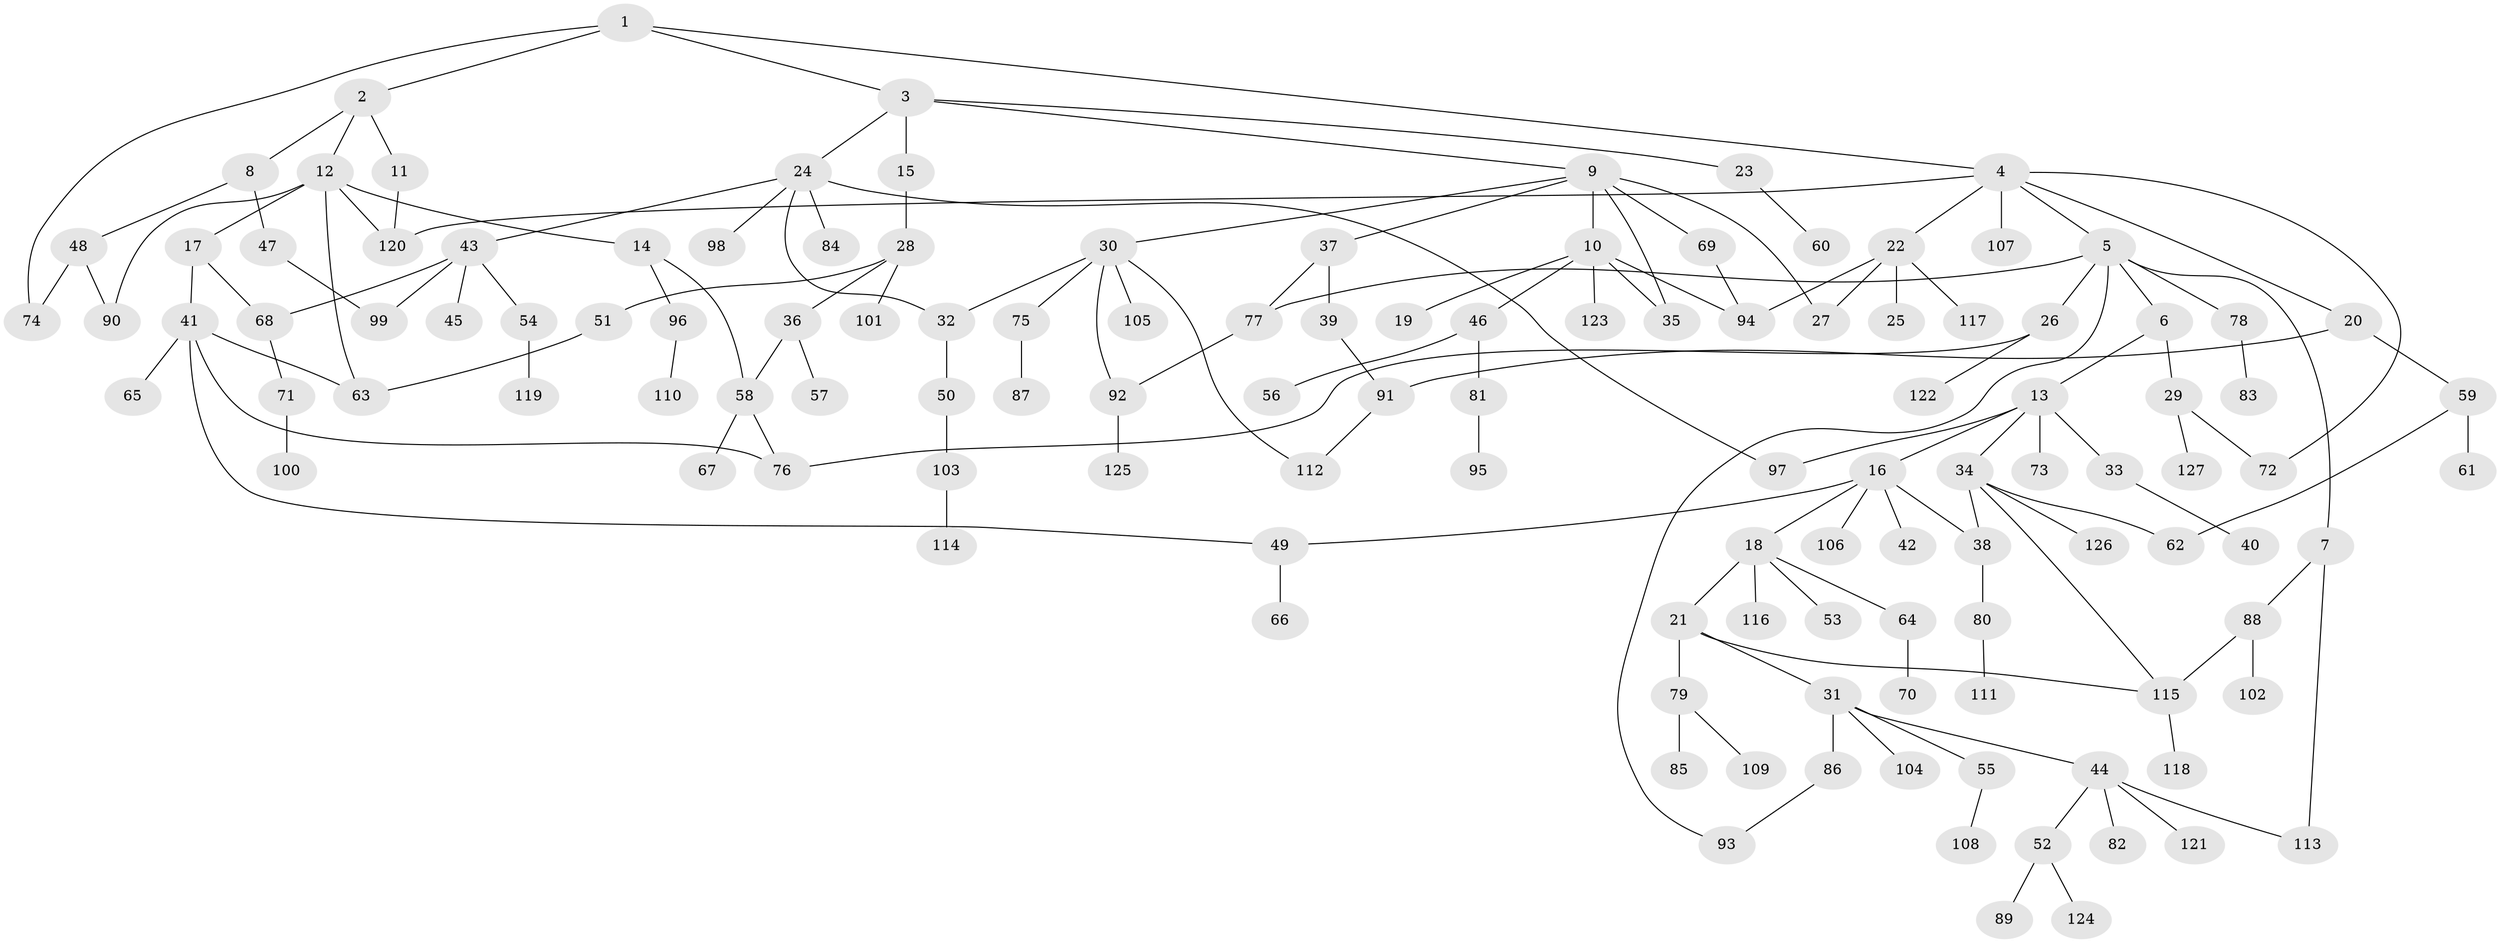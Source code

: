 // coarse degree distribution, {7: 0.02247191011235955, 3: 0.2247191011235955, 4: 0.0898876404494382, 6: 0.02247191011235955, 5: 0.10112359550561797, 2: 0.25842696629213485, 1: 0.2808988764044944}
// Generated by graph-tools (version 1.1) at 2025/36/03/04/25 23:36:04]
// undirected, 127 vertices, 155 edges
graph export_dot {
  node [color=gray90,style=filled];
  1;
  2;
  3;
  4;
  5;
  6;
  7;
  8;
  9;
  10;
  11;
  12;
  13;
  14;
  15;
  16;
  17;
  18;
  19;
  20;
  21;
  22;
  23;
  24;
  25;
  26;
  27;
  28;
  29;
  30;
  31;
  32;
  33;
  34;
  35;
  36;
  37;
  38;
  39;
  40;
  41;
  42;
  43;
  44;
  45;
  46;
  47;
  48;
  49;
  50;
  51;
  52;
  53;
  54;
  55;
  56;
  57;
  58;
  59;
  60;
  61;
  62;
  63;
  64;
  65;
  66;
  67;
  68;
  69;
  70;
  71;
  72;
  73;
  74;
  75;
  76;
  77;
  78;
  79;
  80;
  81;
  82;
  83;
  84;
  85;
  86;
  87;
  88;
  89;
  90;
  91;
  92;
  93;
  94;
  95;
  96;
  97;
  98;
  99;
  100;
  101;
  102;
  103;
  104;
  105;
  106;
  107;
  108;
  109;
  110;
  111;
  112;
  113;
  114;
  115;
  116;
  117;
  118;
  119;
  120;
  121;
  122;
  123;
  124;
  125;
  126;
  127;
  1 -- 2;
  1 -- 3;
  1 -- 4;
  1 -- 74;
  2 -- 8;
  2 -- 11;
  2 -- 12;
  3 -- 9;
  3 -- 15;
  3 -- 23;
  3 -- 24;
  4 -- 5;
  4 -- 20;
  4 -- 22;
  4 -- 107;
  4 -- 120;
  4 -- 72;
  5 -- 6;
  5 -- 7;
  5 -- 26;
  5 -- 77;
  5 -- 78;
  5 -- 93;
  6 -- 13;
  6 -- 29;
  7 -- 88;
  7 -- 113;
  8 -- 47;
  8 -- 48;
  9 -- 10;
  9 -- 30;
  9 -- 35;
  9 -- 37;
  9 -- 69;
  9 -- 27;
  10 -- 19;
  10 -- 46;
  10 -- 94;
  10 -- 123;
  10 -- 35;
  11 -- 120;
  12 -- 14;
  12 -- 17;
  12 -- 63;
  12 -- 90;
  12 -- 120;
  13 -- 16;
  13 -- 33;
  13 -- 34;
  13 -- 73;
  13 -- 97;
  14 -- 58;
  14 -- 96;
  15 -- 28;
  16 -- 18;
  16 -- 42;
  16 -- 106;
  16 -- 38;
  16 -- 49;
  17 -- 41;
  17 -- 68;
  18 -- 21;
  18 -- 53;
  18 -- 64;
  18 -- 116;
  20 -- 59;
  20 -- 91;
  21 -- 31;
  21 -- 79;
  21 -- 115;
  22 -- 25;
  22 -- 27;
  22 -- 117;
  22 -- 94;
  23 -- 60;
  24 -- 32;
  24 -- 43;
  24 -- 84;
  24 -- 98;
  24 -- 97;
  26 -- 122;
  26 -- 76;
  28 -- 36;
  28 -- 51;
  28 -- 101;
  29 -- 72;
  29 -- 127;
  30 -- 75;
  30 -- 105;
  30 -- 92;
  30 -- 32;
  30 -- 112;
  31 -- 44;
  31 -- 55;
  31 -- 86;
  31 -- 104;
  32 -- 50;
  33 -- 40;
  34 -- 38;
  34 -- 62;
  34 -- 115;
  34 -- 126;
  36 -- 57;
  36 -- 58;
  37 -- 39;
  37 -- 77;
  38 -- 80;
  39 -- 91;
  41 -- 49;
  41 -- 65;
  41 -- 76;
  41 -- 63;
  43 -- 45;
  43 -- 54;
  43 -- 68;
  43 -- 99;
  44 -- 52;
  44 -- 82;
  44 -- 113;
  44 -- 121;
  46 -- 56;
  46 -- 81;
  47 -- 99;
  48 -- 74;
  48 -- 90;
  49 -- 66;
  50 -- 103;
  51 -- 63;
  52 -- 89;
  52 -- 124;
  54 -- 119;
  55 -- 108;
  58 -- 67;
  58 -- 76;
  59 -- 61;
  59 -- 62;
  64 -- 70;
  68 -- 71;
  69 -- 94;
  71 -- 100;
  75 -- 87;
  77 -- 92;
  78 -- 83;
  79 -- 85;
  79 -- 109;
  80 -- 111;
  81 -- 95;
  86 -- 93;
  88 -- 102;
  88 -- 115;
  91 -- 112;
  92 -- 125;
  96 -- 110;
  103 -- 114;
  115 -- 118;
}
